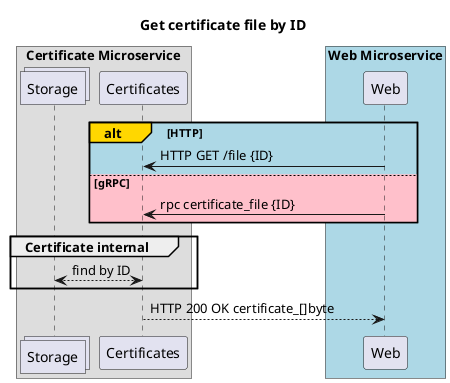 @startuml
title Get certificate file by ID

box Certificate Microservice
collections Storage as str
participant Certificates as crt
end box 

box "Web Microservice" #LightBlue
participant Web as web
end box 

alt#Gold #LightBlue HTTP
    web -> crt: HTTP GET /file {ID}
else #Pink gRPC
    web -> crt: rpc certificate_file {ID}
end

group Certificate internal 
  str <--> crt : find by ID
end
crt --> web: HTTP 200 OK certificate_[]byte
@enduml
